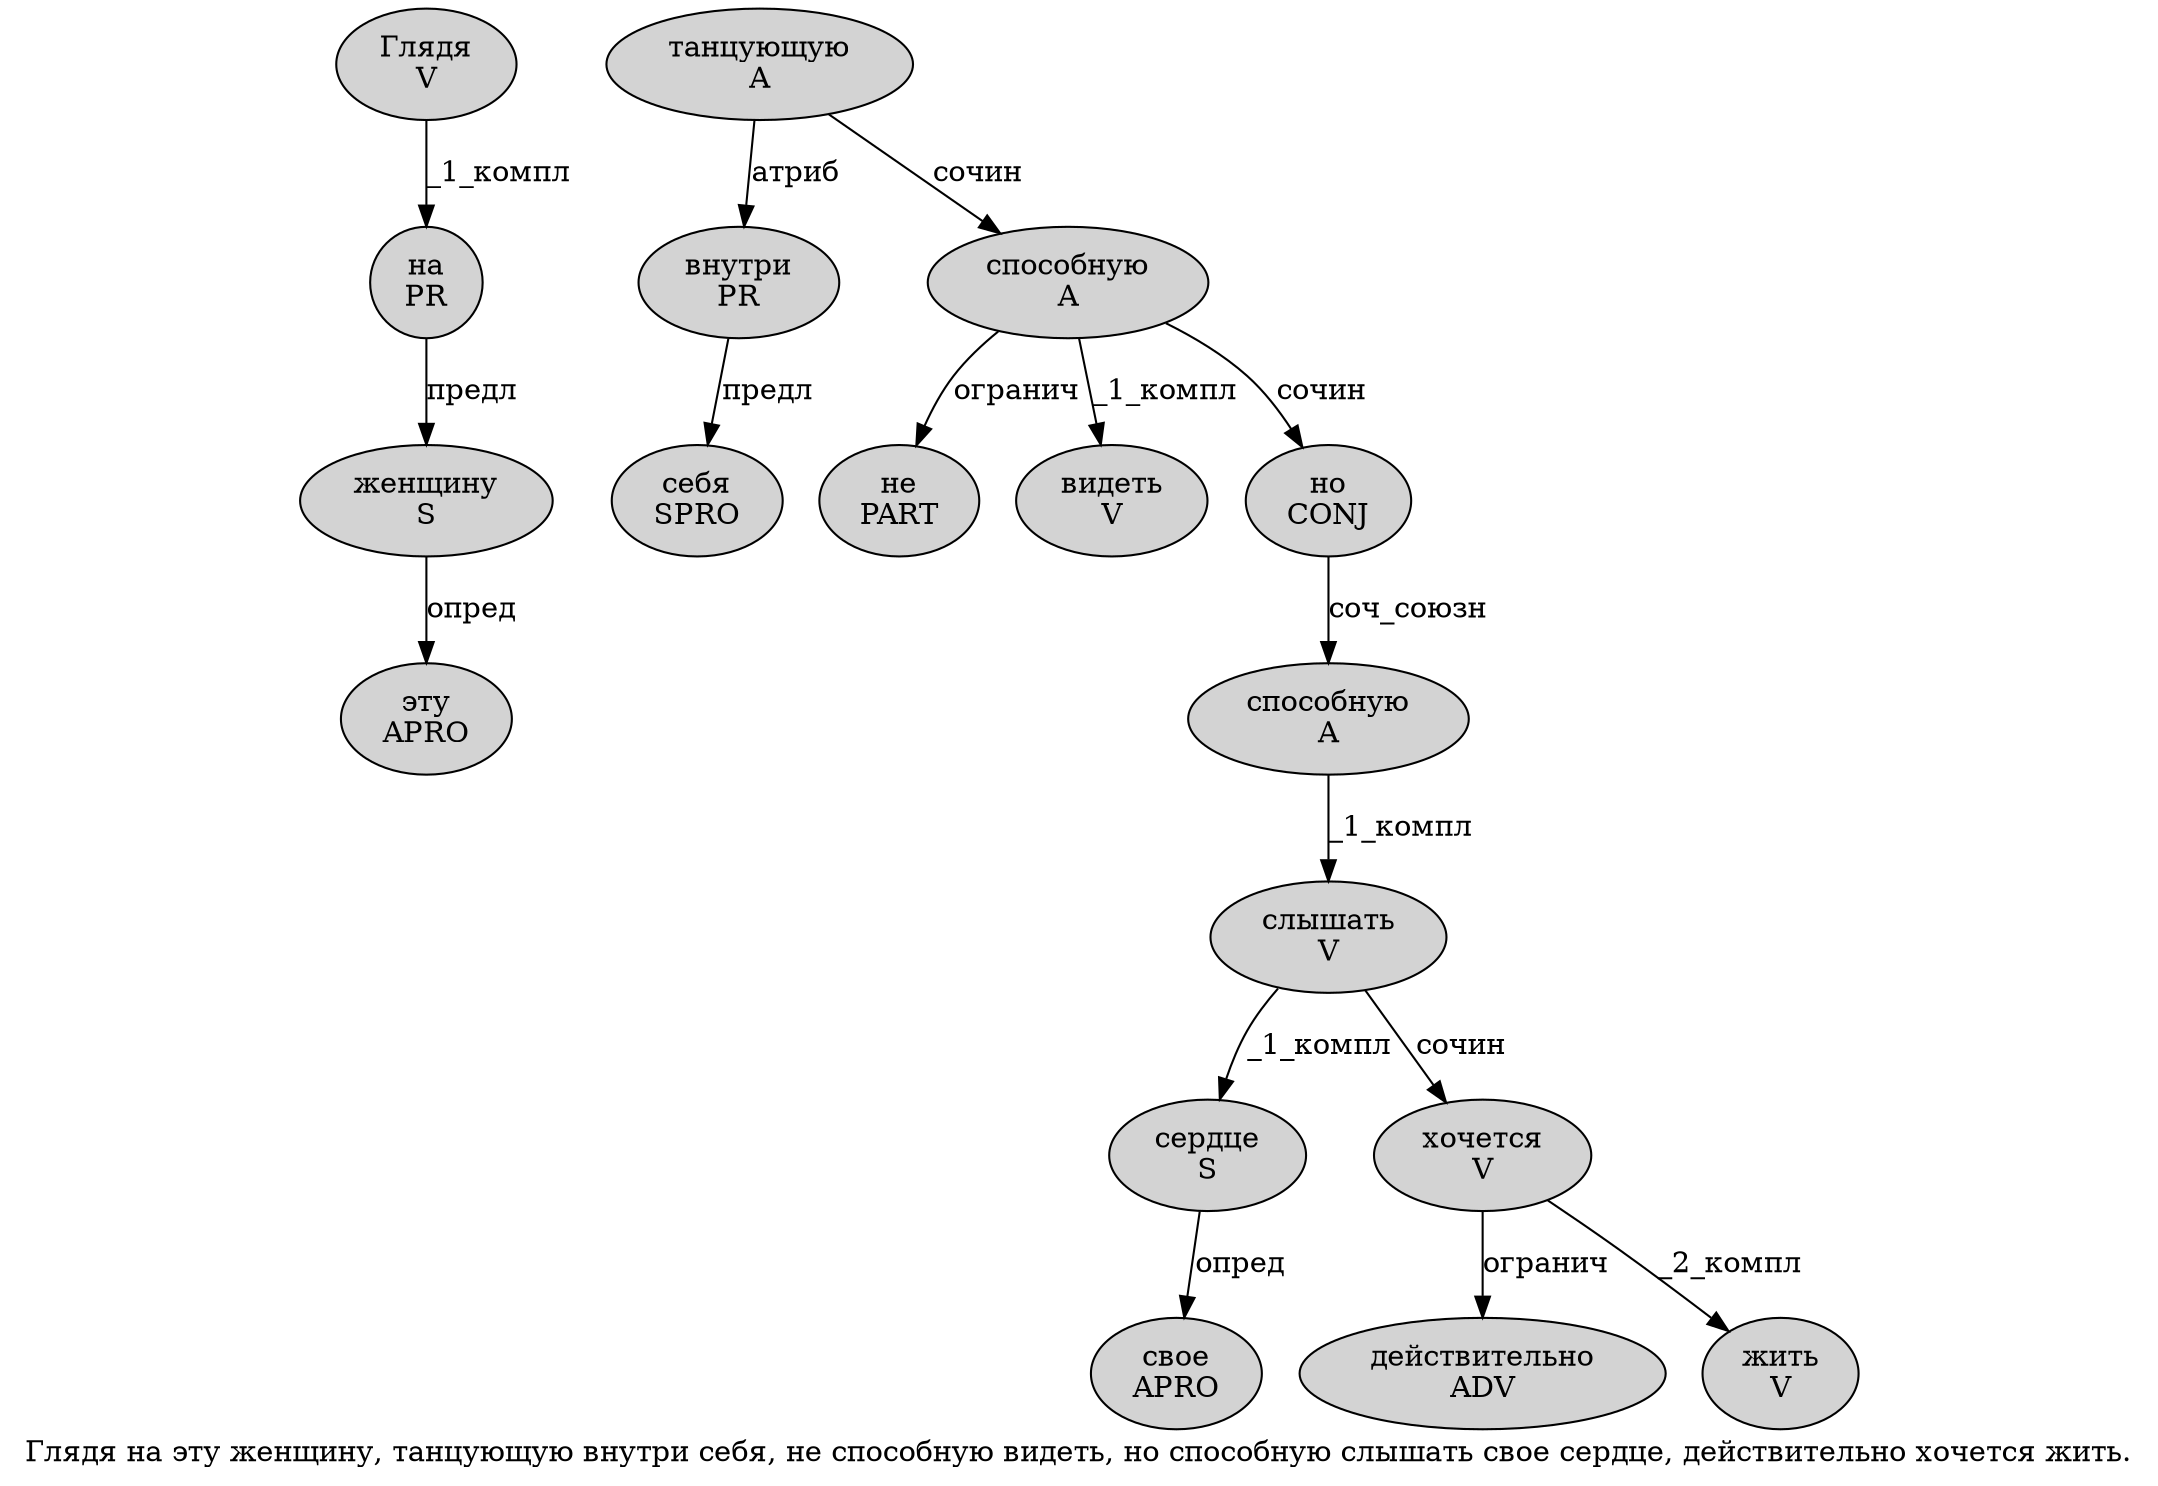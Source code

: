 digraph SENTENCE_101 {
	graph [label="Глядя на эту женщину, танцующую внутри себя, не способную видеть, но способную слышать свое сердце, действительно хочется жить."]
	node [style=filled]
		0 [label="Глядя
V" color="" fillcolor=lightgray penwidth=1 shape=ellipse]
		1 [label="на
PR" color="" fillcolor=lightgray penwidth=1 shape=ellipse]
		2 [label="эту
APRO" color="" fillcolor=lightgray penwidth=1 shape=ellipse]
		3 [label="женщину
S" color="" fillcolor=lightgray penwidth=1 shape=ellipse]
		5 [label="танцующую
A" color="" fillcolor=lightgray penwidth=1 shape=ellipse]
		6 [label="внутри
PR" color="" fillcolor=lightgray penwidth=1 shape=ellipse]
		7 [label="себя
SPRO" color="" fillcolor=lightgray penwidth=1 shape=ellipse]
		9 [label="не
PART" color="" fillcolor=lightgray penwidth=1 shape=ellipse]
		10 [label="способную
A" color="" fillcolor=lightgray penwidth=1 shape=ellipse]
		11 [label="видеть
V" color="" fillcolor=lightgray penwidth=1 shape=ellipse]
		13 [label="но
CONJ" color="" fillcolor=lightgray penwidth=1 shape=ellipse]
		14 [label="способную
A" color="" fillcolor=lightgray penwidth=1 shape=ellipse]
		15 [label="слышать
V" color="" fillcolor=lightgray penwidth=1 shape=ellipse]
		16 [label="свое
APRO" color="" fillcolor=lightgray penwidth=1 shape=ellipse]
		17 [label="сердце
S" color="" fillcolor=lightgray penwidth=1 shape=ellipse]
		19 [label="действительно
ADV" color="" fillcolor=lightgray penwidth=1 shape=ellipse]
		20 [label="хочется
V" color="" fillcolor=lightgray penwidth=1 shape=ellipse]
		21 [label="жить
V" color="" fillcolor=lightgray penwidth=1 shape=ellipse]
			17 -> 16 [label="опред"]
			3 -> 2 [label="опред"]
			1 -> 3 [label="предл"]
			15 -> 17 [label="_1_компл"]
			15 -> 20 [label="сочин"]
			14 -> 15 [label="_1_компл"]
			13 -> 14 [label="соч_союзн"]
			0 -> 1 [label="_1_компл"]
			20 -> 19 [label="огранич"]
			20 -> 21 [label="_2_компл"]
			6 -> 7 [label="предл"]
			10 -> 9 [label="огранич"]
			10 -> 11 [label="_1_компл"]
			10 -> 13 [label="сочин"]
			5 -> 6 [label="атриб"]
			5 -> 10 [label="сочин"]
}